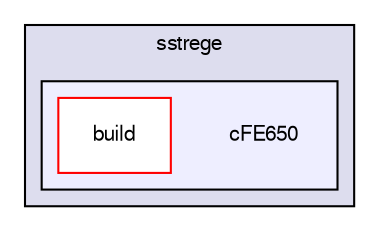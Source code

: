 digraph G {
  compound=true
  node [ fontsize="10", fontname="FreeSans"];
  edge [ labelfontsize="10", labelfontname="FreeSans"];
  subgraph clusterdir_5b47e9dc76266c8a2322068895bf2d86 {
    graph [ bgcolor="#ddddee", pencolor="black", label="sstrege" fontname="FreeSans", fontsize="10", URL="dir_5b47e9dc76266c8a2322068895bf2d86.html"]
  subgraph clusterdir_92618ad86ada5fe3d1bb29cea9d6893a {
    graph [ bgcolor="#eeeeff", pencolor="black", label="" URL="dir_92618ad86ada5fe3d1bb29cea9d6893a.html"];
    dir_92618ad86ada5fe3d1bb29cea9d6893a [shape=plaintext label="cFE650"];
    dir_f473c9662fcb97abdbb8f9248bfd3ea0 [shape=box label="build" color="red" fillcolor="white" style="filled" URL="dir_f473c9662fcb97abdbb8f9248bfd3ea0.html"];
  }
  }
}
